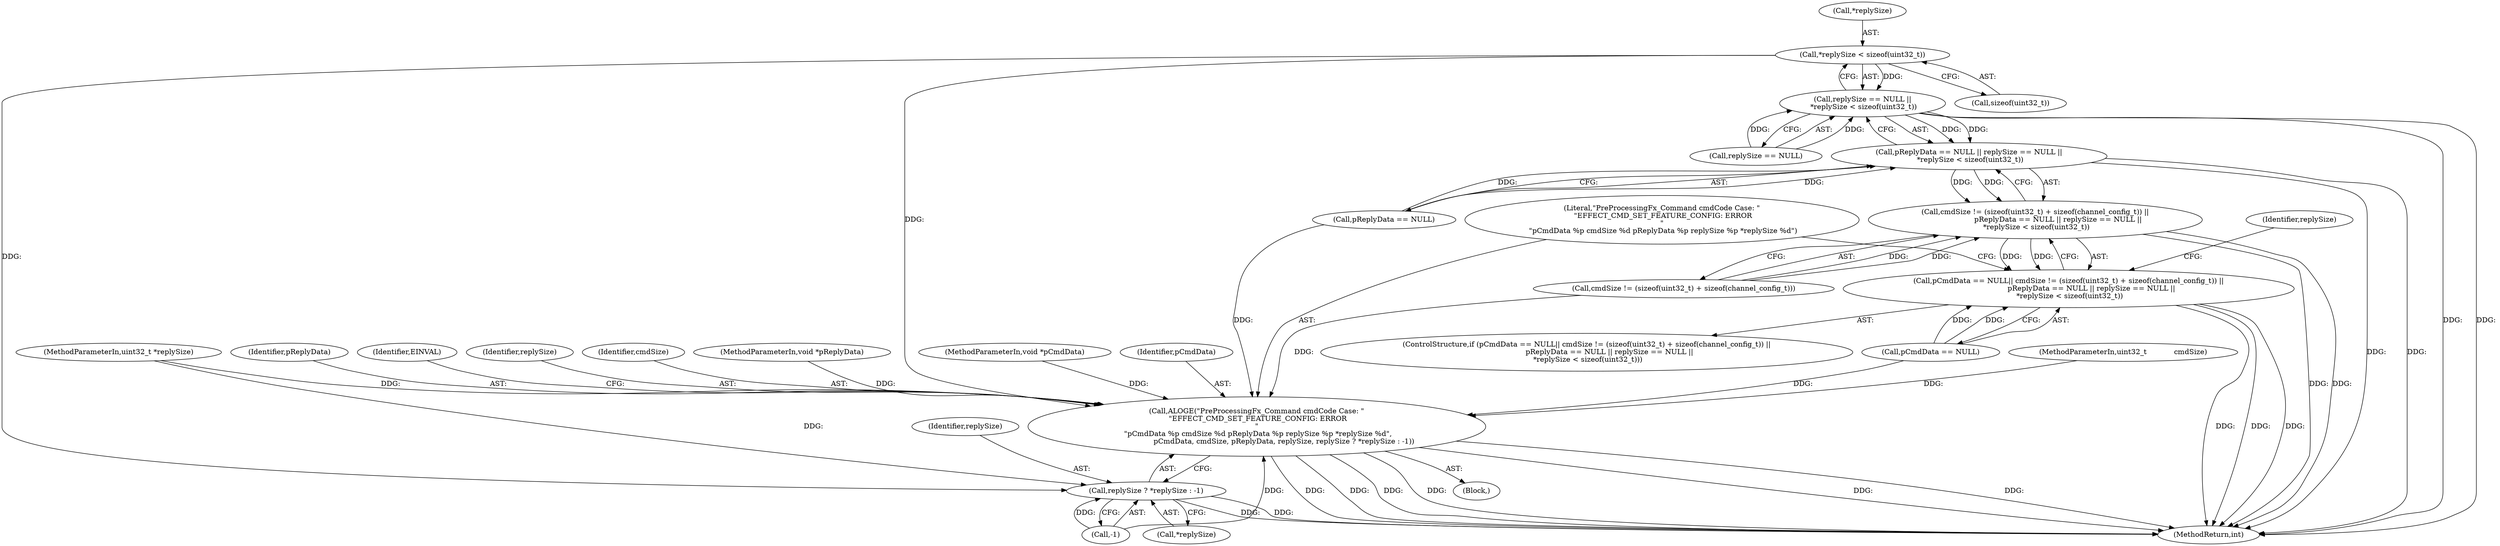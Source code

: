 digraph "0_Android_aeea52da00d210587fb3ed895de3d5f2e0264c88_9@API" {
"1001153" [label="(Call,*replySize < sizeof(uint32_t))"];
"1001149" [label="(Call,replySize == NULL ||\n *replySize < sizeof(uint32_t))"];
"1001145" [label="(Call,pReplyData == NULL || replySize == NULL ||\n *replySize < sizeof(uint32_t))"];
"1001137" [label="(Call,cmdSize != (sizeof(uint32_t) + sizeof(channel_config_t)) ||\n                    pReplyData == NULL || replySize == NULL ||\n *replySize < sizeof(uint32_t))"];
"1001133" [label="(Call,pCmdData == NULL|| cmdSize != (sizeof(uint32_t) + sizeof(channel_config_t)) ||\n                    pReplyData == NULL || replySize == NULL ||\n *replySize < sizeof(uint32_t))"];
"1001159" [label="(Call,ALOGE(\"PreProcessingFx_Command cmdCode Case: \"\n \"EFFECT_CMD_SET_FEATURE_CONFIG: ERROR\n\"\n \"pCmdData %p cmdSize %d pReplyData %p replySize %p *replySize %d\",\n                        pCmdData, cmdSize, pReplyData, replySize, replySize ? *replySize : -1))"];
"1001165" [label="(Call,replySize ? *replySize : -1)"];
"1001159" [label="(Call,ALOGE(\"PreProcessingFx_Command cmdCode Case: \"\n \"EFFECT_CMD_SET_FEATURE_CONFIG: ERROR\n\"\n \"pCmdData %p cmdSize %d pReplyData %p replySize %p *replySize %d\",\n                        pCmdData, cmdSize, pReplyData, replySize, replySize ? *replySize : -1))"];
"1000104" [label="(MethodParameterIn,void *pCmdData)"];
"1001160" [label="(Literal,\"PreProcessingFx_Command cmdCode Case: \"\n \"EFFECT_CMD_SET_FEATURE_CONFIG: ERROR\n\"\n \"pCmdData %p cmdSize %d pReplyData %p replySize %p *replySize %d\")"];
"1000103" [label="(MethodParameterIn,uint32_t            cmdSize)"];
"1001154" [label="(Call,*replySize)"];
"1001163" [label="(Identifier,pReplyData)"];
"1001169" [label="(Call,-1)"];
"1001158" [label="(Block,)"];
"1001138" [label="(Call,cmdSize != (sizeof(uint32_t) + sizeof(channel_config_t)))"];
"1001137" [label="(Call,cmdSize != (sizeof(uint32_t) + sizeof(channel_config_t)) ||\n                    pReplyData == NULL || replySize == NULL ||\n *replySize < sizeof(uint32_t))"];
"1001173" [label="(Identifier,EINVAL)"];
"1001166" [label="(Identifier,replySize)"];
"1001150" [label="(Call,replySize == NULL)"];
"1001149" [label="(Call,replySize == NULL ||\n *replySize < sizeof(uint32_t))"];
"1001167" [label="(Call,*replySize)"];
"1001176" [label="(Identifier,replySize)"];
"1001161" [label="(Identifier,pCmdData)"];
"1001295" [label="(MethodReturn,int)"];
"1001134" [label="(Call,pCmdData == NULL)"];
"1001146" [label="(Call,pReplyData == NULL)"];
"1001164" [label="(Identifier,replySize)"];
"1001156" [label="(Call,sizeof(uint32_t))"];
"1001133" [label="(Call,pCmdData == NULL|| cmdSize != (sizeof(uint32_t) + sizeof(channel_config_t)) ||\n                    pReplyData == NULL || replySize == NULL ||\n *replySize < sizeof(uint32_t))"];
"1001162" [label="(Identifier,cmdSize)"];
"1001132" [label="(ControlStructure,if (pCmdData == NULL|| cmdSize != (sizeof(uint32_t) + sizeof(channel_config_t)) ||\n                    pReplyData == NULL || replySize == NULL ||\n *replySize < sizeof(uint32_t)))"];
"1000105" [label="(MethodParameterIn,uint32_t *replySize)"];
"1001145" [label="(Call,pReplyData == NULL || replySize == NULL ||\n *replySize < sizeof(uint32_t))"];
"1000106" [label="(MethodParameterIn,void *pReplyData)"];
"1001153" [label="(Call,*replySize < sizeof(uint32_t))"];
"1001165" [label="(Call,replySize ? *replySize : -1)"];
"1001153" -> "1001149"  [label="AST: "];
"1001153" -> "1001156"  [label="CFG: "];
"1001154" -> "1001153"  [label="AST: "];
"1001156" -> "1001153"  [label="AST: "];
"1001149" -> "1001153"  [label="CFG: "];
"1001153" -> "1001149"  [label="DDG: "];
"1001153" -> "1001159"  [label="DDG: "];
"1001153" -> "1001165"  [label="DDG: "];
"1001149" -> "1001145"  [label="AST: "];
"1001149" -> "1001150"  [label="CFG: "];
"1001150" -> "1001149"  [label="AST: "];
"1001145" -> "1001149"  [label="CFG: "];
"1001149" -> "1001295"  [label="DDG: "];
"1001149" -> "1001295"  [label="DDG: "];
"1001149" -> "1001145"  [label="DDG: "];
"1001149" -> "1001145"  [label="DDG: "];
"1001150" -> "1001149"  [label="DDG: "];
"1001150" -> "1001149"  [label="DDG: "];
"1001145" -> "1001137"  [label="AST: "];
"1001145" -> "1001146"  [label="CFG: "];
"1001146" -> "1001145"  [label="AST: "];
"1001137" -> "1001145"  [label="CFG: "];
"1001145" -> "1001295"  [label="DDG: "];
"1001145" -> "1001295"  [label="DDG: "];
"1001145" -> "1001137"  [label="DDG: "];
"1001145" -> "1001137"  [label="DDG: "];
"1001146" -> "1001145"  [label="DDG: "];
"1001146" -> "1001145"  [label="DDG: "];
"1001137" -> "1001133"  [label="AST: "];
"1001137" -> "1001138"  [label="CFG: "];
"1001138" -> "1001137"  [label="AST: "];
"1001133" -> "1001137"  [label="CFG: "];
"1001137" -> "1001295"  [label="DDG: "];
"1001137" -> "1001295"  [label="DDG: "];
"1001137" -> "1001133"  [label="DDG: "];
"1001137" -> "1001133"  [label="DDG: "];
"1001138" -> "1001137"  [label="DDG: "];
"1001138" -> "1001137"  [label="DDG: "];
"1001133" -> "1001132"  [label="AST: "];
"1001133" -> "1001134"  [label="CFG: "];
"1001134" -> "1001133"  [label="AST: "];
"1001160" -> "1001133"  [label="CFG: "];
"1001176" -> "1001133"  [label="CFG: "];
"1001133" -> "1001295"  [label="DDG: "];
"1001133" -> "1001295"  [label="DDG: "];
"1001133" -> "1001295"  [label="DDG: "];
"1001134" -> "1001133"  [label="DDG: "];
"1001134" -> "1001133"  [label="DDG: "];
"1001159" -> "1001158"  [label="AST: "];
"1001159" -> "1001165"  [label="CFG: "];
"1001160" -> "1001159"  [label="AST: "];
"1001161" -> "1001159"  [label="AST: "];
"1001162" -> "1001159"  [label="AST: "];
"1001163" -> "1001159"  [label="AST: "];
"1001164" -> "1001159"  [label="AST: "];
"1001165" -> "1001159"  [label="AST: "];
"1001173" -> "1001159"  [label="CFG: "];
"1001159" -> "1001295"  [label="DDG: "];
"1001159" -> "1001295"  [label="DDG: "];
"1001159" -> "1001295"  [label="DDG: "];
"1001159" -> "1001295"  [label="DDG: "];
"1001159" -> "1001295"  [label="DDG: "];
"1001159" -> "1001295"  [label="DDG: "];
"1001134" -> "1001159"  [label="DDG: "];
"1000104" -> "1001159"  [label="DDG: "];
"1001138" -> "1001159"  [label="DDG: "];
"1000103" -> "1001159"  [label="DDG: "];
"1001146" -> "1001159"  [label="DDG: "];
"1000106" -> "1001159"  [label="DDG: "];
"1000105" -> "1001159"  [label="DDG: "];
"1001169" -> "1001159"  [label="DDG: "];
"1001165" -> "1001167"  [label="CFG: "];
"1001165" -> "1001169"  [label="CFG: "];
"1001166" -> "1001165"  [label="AST: "];
"1001167" -> "1001165"  [label="AST: "];
"1001169" -> "1001165"  [label="AST: "];
"1001165" -> "1001295"  [label="DDG: "];
"1001165" -> "1001295"  [label="DDG: "];
"1000105" -> "1001165"  [label="DDG: "];
"1001169" -> "1001165"  [label="DDG: "];
}
